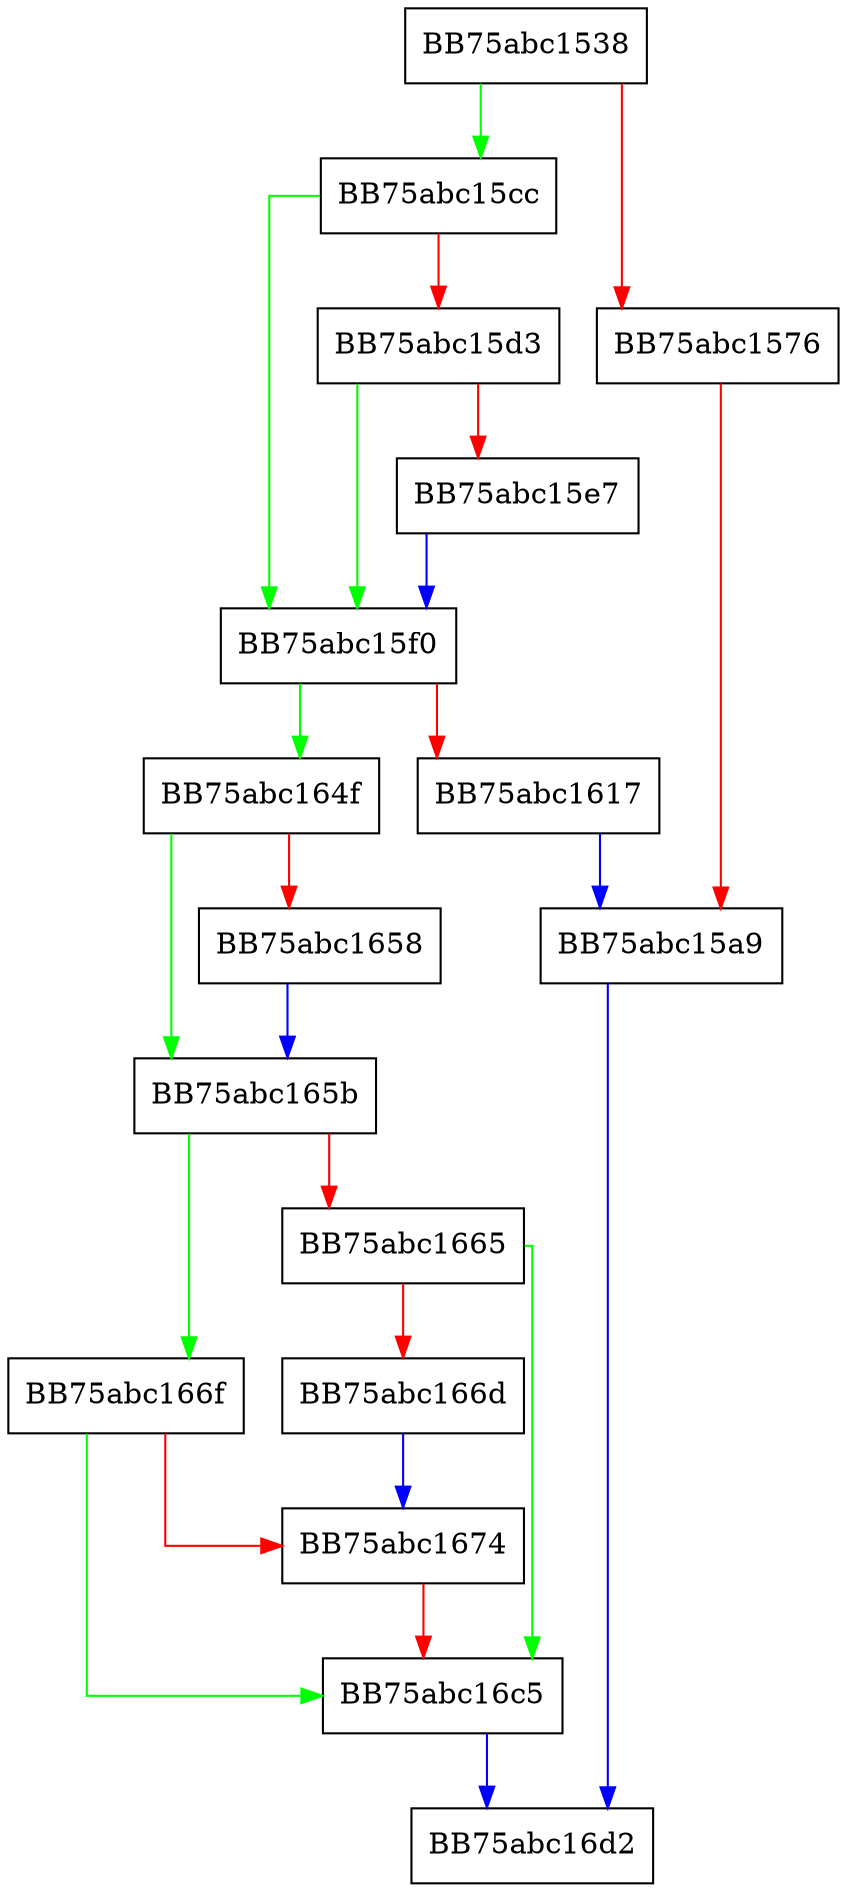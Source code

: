 digraph eIL_idiv64 {
  node [shape="box"];
  graph [splines=ortho];
  BB75abc1538 -> BB75abc15cc [color="green"];
  BB75abc1538 -> BB75abc1576 [color="red"];
  BB75abc1576 -> BB75abc15a9 [color="red"];
  BB75abc15a9 -> BB75abc16d2 [color="blue"];
  BB75abc15cc -> BB75abc15f0 [color="green"];
  BB75abc15cc -> BB75abc15d3 [color="red"];
  BB75abc15d3 -> BB75abc15f0 [color="green"];
  BB75abc15d3 -> BB75abc15e7 [color="red"];
  BB75abc15e7 -> BB75abc15f0 [color="blue"];
  BB75abc15f0 -> BB75abc164f [color="green"];
  BB75abc15f0 -> BB75abc1617 [color="red"];
  BB75abc1617 -> BB75abc15a9 [color="blue"];
  BB75abc164f -> BB75abc165b [color="green"];
  BB75abc164f -> BB75abc1658 [color="red"];
  BB75abc1658 -> BB75abc165b [color="blue"];
  BB75abc165b -> BB75abc166f [color="green"];
  BB75abc165b -> BB75abc1665 [color="red"];
  BB75abc1665 -> BB75abc16c5 [color="green"];
  BB75abc1665 -> BB75abc166d [color="red"];
  BB75abc166d -> BB75abc1674 [color="blue"];
  BB75abc166f -> BB75abc16c5 [color="green"];
  BB75abc166f -> BB75abc1674 [color="red"];
  BB75abc1674 -> BB75abc16c5 [color="red"];
  BB75abc16c5 -> BB75abc16d2 [color="blue"];
}